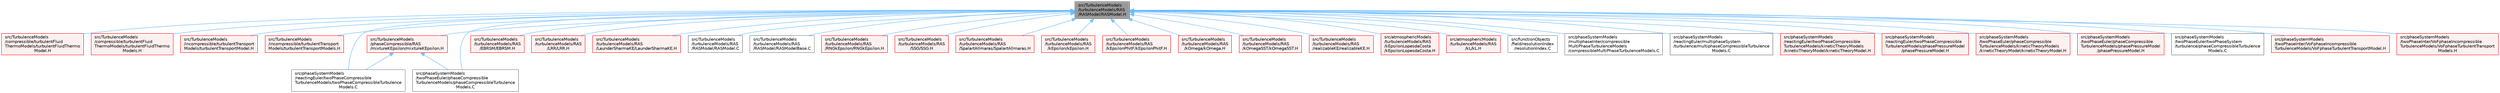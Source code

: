 digraph "src/TurbulenceModels/turbulenceModels/RAS/RASModel/RASModel.H"
{
 // LATEX_PDF_SIZE
  bgcolor="transparent";
  edge [fontname=Helvetica,fontsize=10,labelfontname=Helvetica,labelfontsize=10];
  node [fontname=Helvetica,fontsize=10,shape=box,height=0.2,width=0.4];
  Node1 [id="Node000001",label="src/TurbulenceModels\l/turbulenceModels/RAS\l/RASModel/RASModel.H",height=0.2,width=0.4,color="gray40", fillcolor="grey60", style="filled", fontcolor="black",tooltip=" "];
  Node1 -> Node2 [id="edge1_Node000001_Node000002",dir="back",color="steelblue1",style="solid",tooltip=" "];
  Node2 [id="Node000002",label="src/TurbulenceModels\l/compressible/turbulentFluid\lThermoModels/turbulentFluidThermo\lModel.H",height=0.2,width=0.4,color="red", fillcolor="#FFF0F0", style="filled",URL="$turbulentFluidThermoModel_8H.html",tooltip=" "];
  Node1 -> Node97 [id="edge2_Node000001_Node000097",dir="back",color="steelblue1",style="solid",tooltip=" "];
  Node97 [id="Node000097",label="src/TurbulenceModels\l/compressible/turbulentFluid\lThermoModels/turbulentFluidThermo\lModels.H",height=0.2,width=0.4,color="red", fillcolor="#FFF0F0", style="filled",URL="$turbulentFluidThermoModels_8H.html",tooltip=" "];
  Node1 -> Node100 [id="edge3_Node000001_Node000100",dir="back",color="steelblue1",style="solid",tooltip=" "];
  Node100 [id="Node000100",label="src/TurbulenceModels\l/incompressible/turbulentTransport\lModels/turbulentTransportModel.H",height=0.2,width=0.4,color="red", fillcolor="#FFF0F0", style="filled",URL="$turbulentTransportModel_8H.html",tooltip=" "];
  Node1 -> Node281 [id="edge4_Node000001_Node000281",dir="back",color="steelblue1",style="solid",tooltip=" "];
  Node281 [id="Node000281",label="src/TurbulenceModels\l/incompressible/turbulentTransport\lModels/turbulentTransportModels.H",height=0.2,width=0.4,color="red", fillcolor="#FFF0F0", style="filled",URL="$turbulentTransportModels_8H.html",tooltip=" "];
  Node1 -> Node284 [id="edge5_Node000001_Node000284",dir="back",color="steelblue1",style="solid",tooltip=" "];
  Node284 [id="Node000284",label="src/TurbulenceModels\l/phaseCompressible/RAS\l/mixtureKEpsilon/mixtureKEpsilon.H",height=0.2,width=0.4,color="red", fillcolor="#FFF0F0", style="filled",URL="$mixtureKEpsilon_8H.html",tooltip=" "];
  Node284 -> Node286 [id="edge6_Node000284_Node000286",dir="back",color="steelblue1",style="solid",tooltip=" "];
  Node286 [id="Node000286",label="src/phaseSystemModels\l/reactingEuler/twoPhaseCompressible\lTurbulenceModels/twoPhaseCompressibleTurbulence\lModels.C",height=0.2,width=0.4,color="grey40", fillcolor="white", style="filled",URL="$twoPhaseCompressibleTurbulenceModels_8C.html",tooltip=" "];
  Node284 -> Node287 [id="edge7_Node000284_Node000287",dir="back",color="steelblue1",style="solid",tooltip=" "];
  Node287 [id="Node000287",label="src/phaseSystemModels\l/twoPhaseEuler/phaseCompressible\lTurbulenceModels/phaseCompressibleTurbulence\lModels.C",height=0.2,width=0.4,color="grey40", fillcolor="white", style="filled",URL="$phaseCompressibleTurbulenceModels_2phaseCompressibleTurbulenceModels_8C.html",tooltip=" "];
  Node1 -> Node288 [id="edge8_Node000001_Node000288",dir="back",color="steelblue1",style="solid",tooltip=" "];
  Node288 [id="Node000288",label="src/TurbulenceModels\l/turbulenceModels/RAS\l/EBRSM/EBRSM.H",height=0.2,width=0.4,color="red", fillcolor="#FFF0F0", style="filled",URL="$EBRSM_8H.html",tooltip=" "];
  Node1 -> Node290 [id="edge9_Node000001_Node000290",dir="back",color="steelblue1",style="solid",tooltip=" "];
  Node290 [id="Node000290",label="src/TurbulenceModels\l/turbulenceModels/RAS\l/LRR/LRR.H",height=0.2,width=0.4,color="red", fillcolor="#FFF0F0", style="filled",URL="$LRR_8H.html",tooltip=" "];
  Node1 -> Node293 [id="edge10_Node000001_Node000293",dir="back",color="steelblue1",style="solid",tooltip=" "];
  Node293 [id="Node000293",label="src/TurbulenceModels\l/turbulenceModels/RAS\l/LaunderSharmaKE/LaunderSharmaKE.H",height=0.2,width=0.4,color="red", fillcolor="#FFF0F0", style="filled",URL="$TurbulenceModels_2turbulenceModels_2RAS_2LaunderSharmaKE_2LaunderSharmaKE_8H.html",tooltip=" "];
  Node1 -> Node295 [id="edge11_Node000001_Node000295",dir="back",color="steelblue1",style="solid",tooltip=" "];
  Node295 [id="Node000295",label="src/TurbulenceModels\l/turbulenceModels/RAS\l/RASModel/RASModel.C",height=0.2,width=0.4,color="grey40", fillcolor="white", style="filled",URL="$RASModel_8C.html",tooltip=" "];
  Node1 -> Node296 [id="edge12_Node000001_Node000296",dir="back",color="steelblue1",style="solid",tooltip=" "];
  Node296 [id="Node000296",label="src/TurbulenceModels\l/turbulenceModels/RAS\l/RASModel/RASModelBase.C",height=0.2,width=0.4,color="grey40", fillcolor="white", style="filled",URL="$RASModelBase_8C.html",tooltip=" "];
  Node1 -> Node297 [id="edge13_Node000001_Node000297",dir="back",color="steelblue1",style="solid",tooltip=" "];
  Node297 [id="Node000297",label="src/TurbulenceModels\l/turbulenceModels/RAS\l/RNGkEpsilon/RNGkEpsilon.H",height=0.2,width=0.4,color="red", fillcolor="#FFF0F0", style="filled",URL="$RNGkEpsilon_8H.html",tooltip=" "];
  Node1 -> Node299 [id="edge14_Node000001_Node000299",dir="back",color="steelblue1",style="solid",tooltip=" "];
  Node299 [id="Node000299",label="src/TurbulenceModels\l/turbulenceModels/RAS\l/SSG/SSG.H",height=0.2,width=0.4,color="red", fillcolor="#FFF0F0", style="filled",URL="$SSG_8H.html",tooltip=" "];
  Node1 -> Node301 [id="edge15_Node000001_Node000301",dir="back",color="steelblue1",style="solid",tooltip=" "];
  Node301 [id="Node000301",label="src/TurbulenceModels\l/turbulenceModels/RAS\l/SpalartAllmaras/SpalartAllmaras.H",height=0.2,width=0.4,color="red", fillcolor="#FFF0F0", style="filled",URL="$TurbulenceModels_2turbulenceModels_2RAS_2SpalartAllmaras_2SpalartAllmaras_8H.html",tooltip=" "];
  Node1 -> Node303 [id="edge16_Node000001_Node000303",dir="back",color="steelblue1",style="solid",tooltip=" "];
  Node303 [id="Node000303",label="src/TurbulenceModels\l/turbulenceModels/RAS\l/kEpsilon/kEpsilon.H",height=0.2,width=0.4,color="red", fillcolor="#FFF0F0", style="filled",URL="$TurbulenceModels_2turbulenceModels_2RAS_2kEpsilon_2kEpsilon_8H.html",tooltip=" "];
  Node1 -> Node305 [id="edge17_Node000001_Node000305",dir="back",color="steelblue1",style="solid",tooltip=" "];
  Node305 [id="Node000305",label="src/TurbulenceModels\l/turbulenceModels/RAS\l/kEpsilonPhitF/kEpsilonPhitF.H",height=0.2,width=0.4,color="red", fillcolor="#FFF0F0", style="filled",URL="$kEpsilonPhitF_8H.html",tooltip=" "];
  Node1 -> Node307 [id="edge18_Node000001_Node000307",dir="back",color="steelblue1",style="solid",tooltip=" "];
  Node307 [id="Node000307",label="src/TurbulenceModels\l/turbulenceModels/RAS\l/kOmega/kOmega.H",height=0.2,width=0.4,color="red", fillcolor="#FFF0F0", style="filled",URL="$kOmega_8H.html",tooltip=" "];
  Node1 -> Node309 [id="edge19_Node000001_Node000309",dir="back",color="steelblue1",style="solid",tooltip=" "];
  Node309 [id="Node000309",label="src/TurbulenceModels\l/turbulenceModels/RAS\l/kOmegaSST/kOmegaSST.H",height=0.2,width=0.4,color="red", fillcolor="#FFF0F0", style="filled",URL="$TurbulenceModels_2turbulenceModels_2RAS_2kOmegaSST_2kOmegaSST_8H.html",tooltip=" "];
  Node1 -> Node311 [id="edge20_Node000001_Node000311",dir="back",color="steelblue1",style="solid",tooltip=" "];
  Node311 [id="Node000311",label="src/TurbulenceModels\l/turbulenceModels/RAS\l/realizableKE/realizableKE.H",height=0.2,width=0.4,color="red", fillcolor="#FFF0F0", style="filled",URL="$realizableKE_8H.html",tooltip=" "];
  Node1 -> Node313 [id="edge21_Node000001_Node000313",dir="back",color="steelblue1",style="solid",tooltip=" "];
  Node313 [id="Node000313",label="src/atmosphericModels\l/turbulenceModels/RAS\l/kEpsilonLopesdaCosta\l/kEpsilonLopesdaCosta.H",height=0.2,width=0.4,color="red", fillcolor="#FFF0F0", style="filled",URL="$kEpsilonLopesdaCosta_8H.html",tooltip=" "];
  Node1 -> Node315 [id="edge22_Node000001_Node000315",dir="back",color="steelblue1",style="solid",tooltip=" "];
  Node315 [id="Node000315",label="src/atmosphericModels\l/turbulenceModels/RAS\l/kL/kL.H",height=0.2,width=0.4,color="red", fillcolor="#FFF0F0", style="filled",URL="$kL_8H.html",tooltip=" "];
  Node1 -> Node317 [id="edge23_Node000001_Node000317",dir="back",color="steelblue1",style="solid",tooltip=" "];
  Node317 [id="Node000317",label="src/functionObjects\l/field/resolutionIndex\l/resolutionIndex.C",height=0.2,width=0.4,color="grey40", fillcolor="white", style="filled",URL="$resolutionIndex_8C.html",tooltip=" "];
  Node1 -> Node318 [id="edge24_Node000001_Node000318",dir="back",color="steelblue1",style="solid",tooltip=" "];
  Node318 [id="Node000318",label="src/phaseSystemModels\l/multiphaseInter/compressible\lMultiPhaseTurbulenceModels\l/compressibleMultiPhaseTurbulenceModels.C",height=0.2,width=0.4,color="grey40", fillcolor="white", style="filled",URL="$compressibleMultiPhaseTurbulenceModels_8C.html",tooltip=" "];
  Node1 -> Node319 [id="edge25_Node000001_Node000319",dir="back",color="steelblue1",style="solid",tooltip=" "];
  Node319 [id="Node000319",label="src/phaseSystemModels\l/reactingEuler/multiphaseSystem\l/turbulence/multiphaseCompressibleTurbulence\lModels.C",height=0.2,width=0.4,color="grey40", fillcolor="white", style="filled",URL="$multiphaseCompressibleTurbulenceModels_8C.html",tooltip=" "];
  Node1 -> Node320 [id="edge26_Node000001_Node000320",dir="back",color="steelblue1",style="solid",tooltip=" "];
  Node320 [id="Node000320",label="src/phaseSystemModels\l/reactingEuler/twoPhaseCompressible\lTurbulenceModels/kineticTheoryModels\l/kineticTheoryModel/kineticTheoryModel.H",height=0.2,width=0.4,color="red", fillcolor="#FFF0F0", style="filled",URL="$reactingEuler_2twoPhaseCompressibleTurbulenceModels_2kineticTheoryModels_2kineticTheoryModel_2kineticTheoryModel_8H.html",tooltip=" "];
  Node1 -> Node322 [id="edge27_Node000001_Node000322",dir="back",color="steelblue1",style="solid",tooltip=" "];
  Node322 [id="Node000322",label="src/phaseSystemModels\l/reactingEuler/twoPhaseCompressible\lTurbulenceModels/phasePressureModel\l/phasePressureModel.H",height=0.2,width=0.4,color="red", fillcolor="#FFF0F0", style="filled",URL="$reactingEuler_2twoPhaseCompressibleTurbulenceModels_2phasePressureModel_2phasePressureModel_8H.html",tooltip=" "];
  Node1 -> Node286 [id="edge28_Node000001_Node000286",dir="back",color="steelblue1",style="solid",tooltip=" "];
  Node1 -> Node324 [id="edge29_Node000001_Node000324",dir="back",color="steelblue1",style="solid",tooltip=" "];
  Node324 [id="Node000324",label="src/phaseSystemModels\l/twoPhaseEuler/phaseCompressible\lTurbulenceModels/kineticTheoryModels\l/kineticTheoryModel/kineticTheoryModel.H",height=0.2,width=0.4,color="red", fillcolor="#FFF0F0", style="filled",URL="$twoPhaseEuler_2phaseCompressibleTurbulenceModels_2kineticTheoryModels_2kineticTheoryModel_2kineticTheoryModel_8H.html",tooltip=" "];
  Node1 -> Node287 [id="edge30_Node000001_Node000287",dir="back",color="steelblue1",style="solid",tooltip=" "];
  Node1 -> Node326 [id="edge31_Node000001_Node000326",dir="back",color="steelblue1",style="solid",tooltip=" "];
  Node326 [id="Node000326",label="src/phaseSystemModels\l/twoPhaseEuler/phaseCompressible\lTurbulenceModels/phasePressureModel\l/phasePressureModel.H",height=0.2,width=0.4,color="red", fillcolor="#FFF0F0", style="filled",URL="$twoPhaseEuler_2phaseCompressibleTurbulenceModels_2phasePressureModel_2phasePressureModel_8H.html",tooltip=" "];
  Node1 -> Node328 [id="edge32_Node000001_Node000328",dir="back",color="steelblue1",style="solid",tooltip=" "];
  Node328 [id="Node000328",label="src/phaseSystemModels\l/twoPhaseEuler/twoPhaseSystem\l/turbulence/phaseCompressibleTurbulence\lModels.C",height=0.2,width=0.4,color="grey40", fillcolor="white", style="filled",URL="$twoPhaseSystem_2turbulence_2phaseCompressibleTurbulenceModels_8C.html",tooltip=" "];
  Node1 -> Node329 [id="edge33_Node000001_Node000329",dir="back",color="steelblue1",style="solid",tooltip=" "];
  Node329 [id="Node000329",label="src/phaseSystemModels\l/twoPhaseInter/VoFphaseIncompressible\lTurbulenceModels/VoFphaseTurbulentTransportModel.H",height=0.2,width=0.4,color="red", fillcolor="#FFF0F0", style="filled",URL="$VoFphaseTurbulentTransportModel_8H.html",tooltip=" "];
  Node1 -> Node331 [id="edge34_Node000001_Node000331",dir="back",color="steelblue1",style="solid",tooltip=" "];
  Node331 [id="Node000331",label="src/phaseSystemModels\l/twoPhaseInter/VoFphaseIncompressible\lTurbulenceModels/VoFphaseTurbulentTransport\lModels.H",height=0.2,width=0.4,color="red", fillcolor="#FFF0F0", style="filled",URL="$VoFphaseTurbulentTransportModels_8H.html",tooltip=" "];
}
